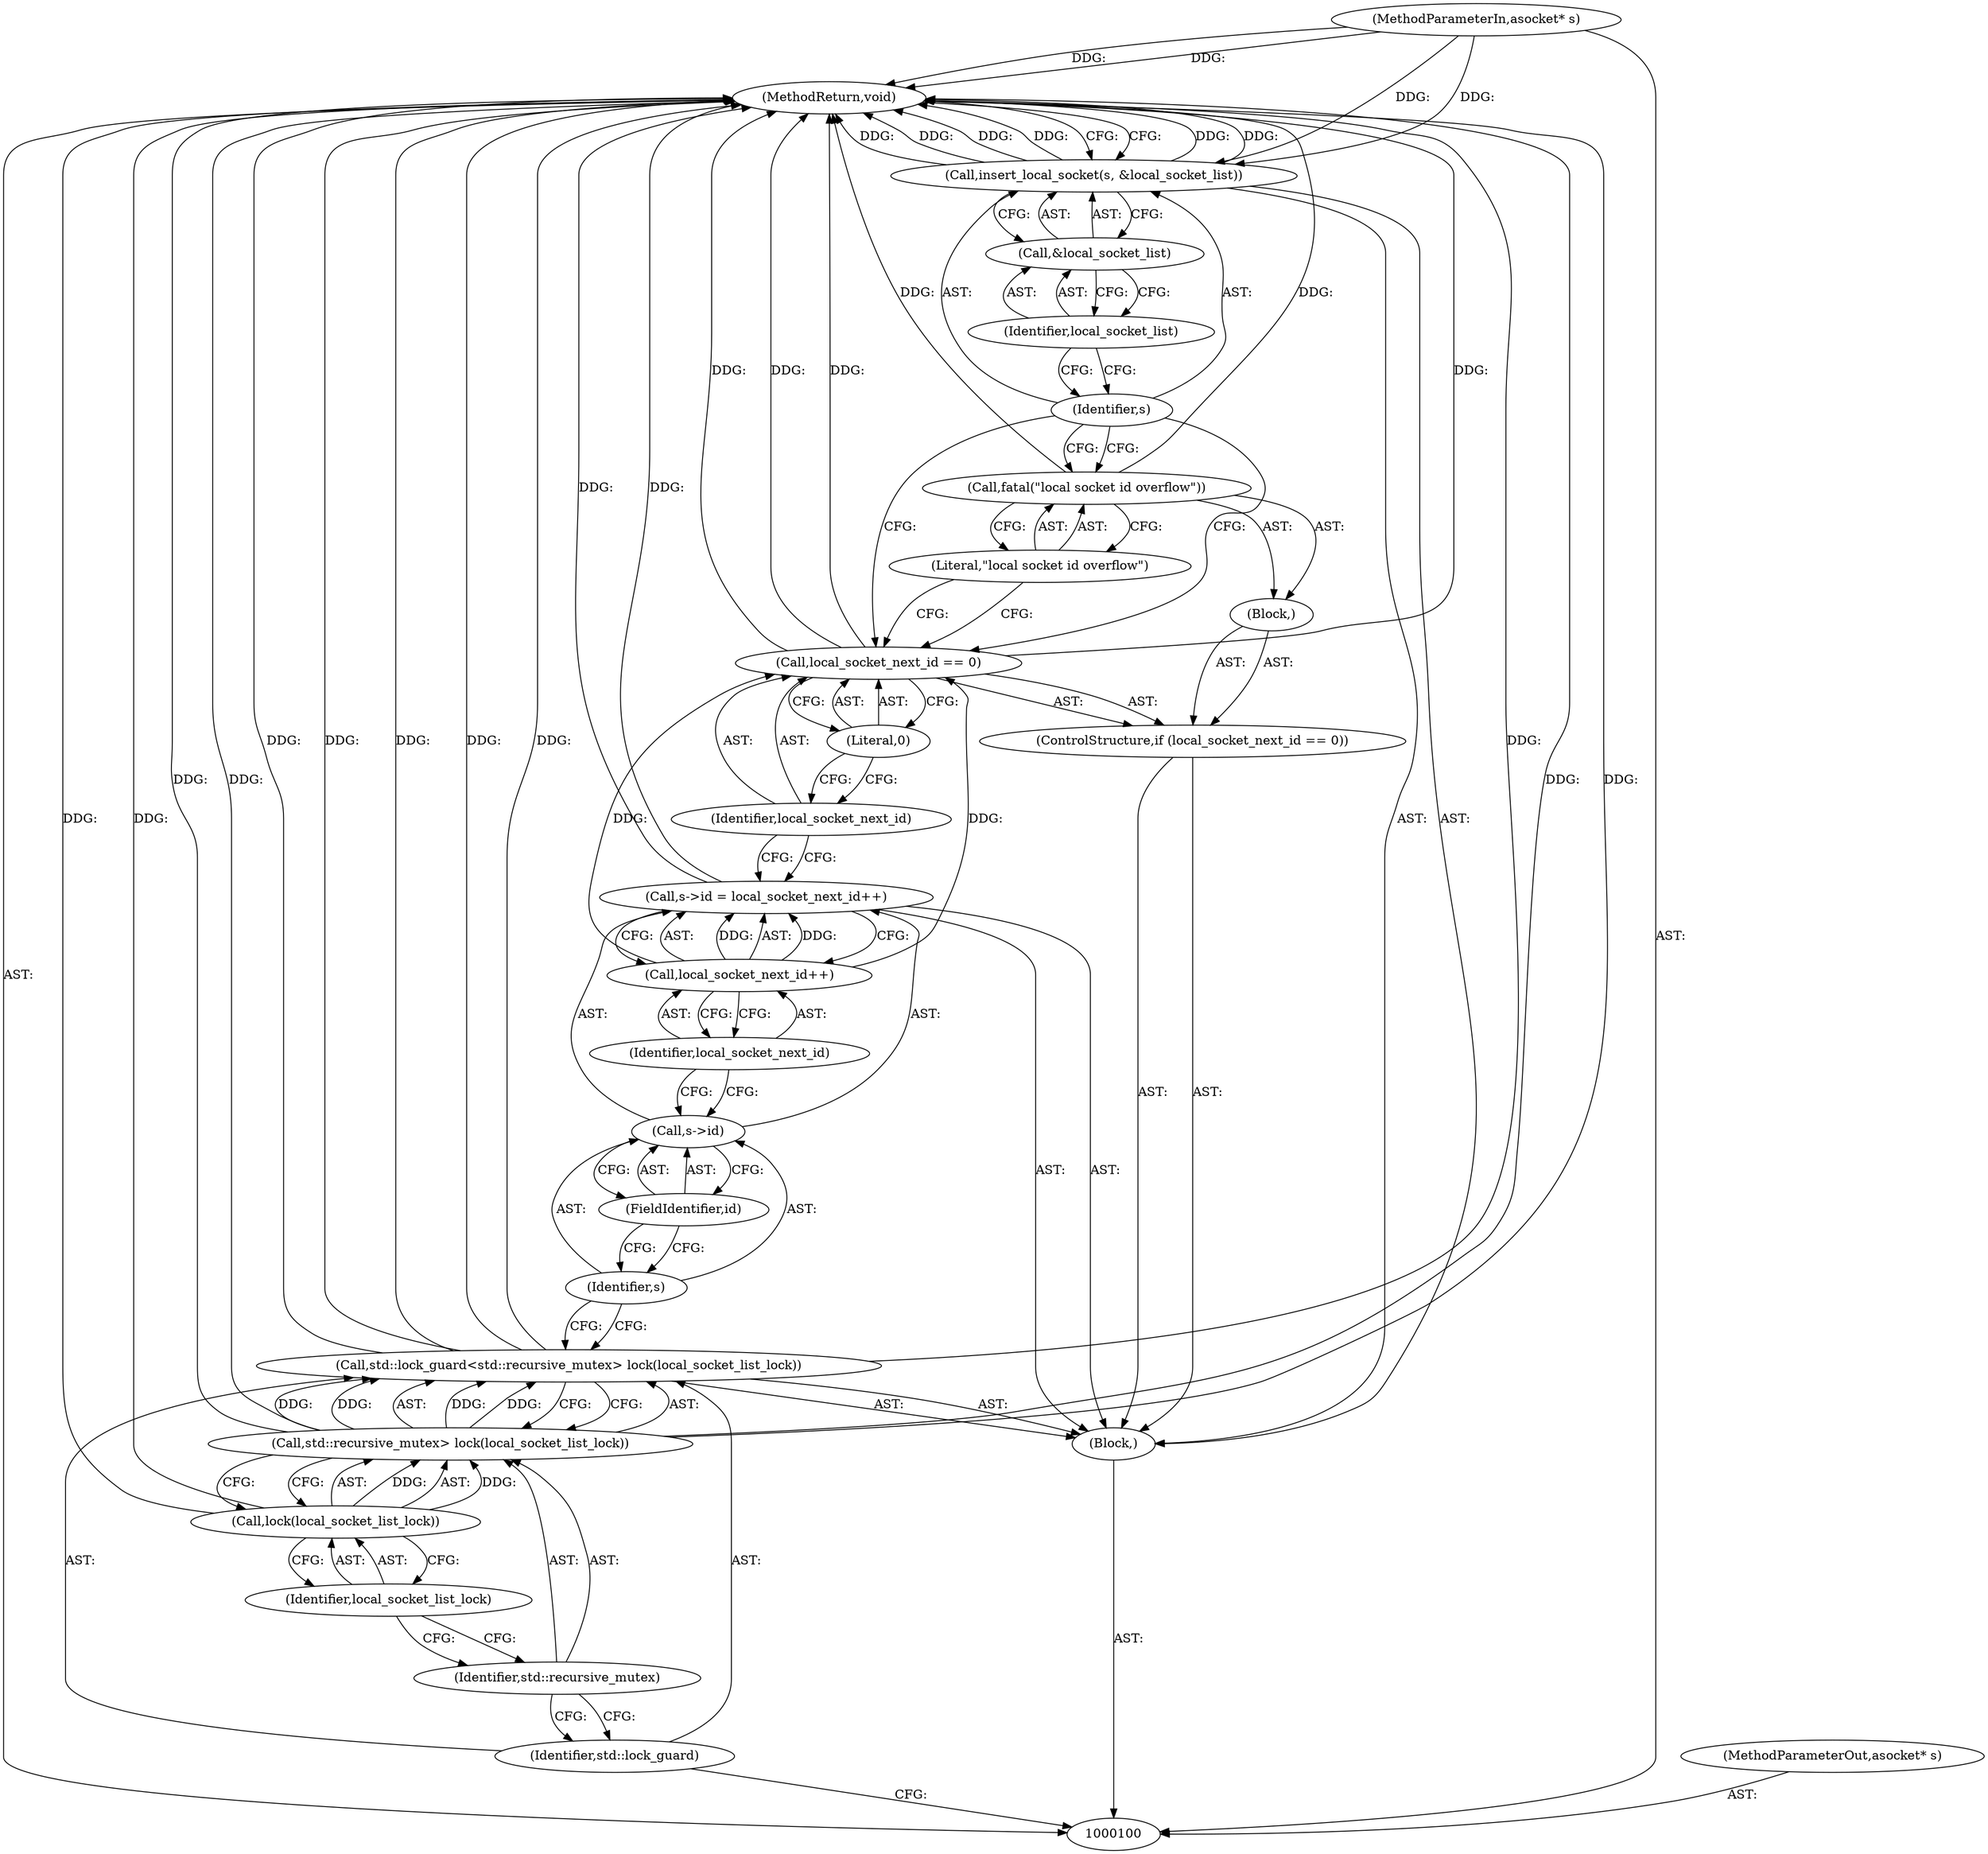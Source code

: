 digraph "0_Android_268068f25673242d1d5130d96202d3288c91b700_1" {
"1000126" [label="(MethodReturn,void)"];
"1000101" [label="(MethodParameterIn,asocket* s)"];
"1000179" [label="(MethodParameterOut,asocket* s)"];
"1000102" [label="(Block,)"];
"1000123" [label="(Identifier,s)"];
"1000124" [label="(Call,&local_socket_list)"];
"1000125" [label="(Identifier,local_socket_list)"];
"1000122" [label="(Call,insert_local_socket(s, &local_socket_list))"];
"1000105" [label="(Call,std::recursive_mutex> lock(local_socket_list_lock))"];
"1000106" [label="(Identifier,std::recursive_mutex)"];
"1000103" [label="(Call,std::lock_guard<std::recursive_mutex> lock(local_socket_list_lock))"];
"1000104" [label="(Identifier,std::lock_guard)"];
"1000107" [label="(Call,lock(local_socket_list_lock))"];
"1000108" [label="(Identifier,local_socket_list_lock)"];
"1000113" [label="(Call,local_socket_next_id++)"];
"1000114" [label="(Identifier,local_socket_next_id)"];
"1000109" [label="(Call,s->id = local_socket_next_id++)"];
"1000110" [label="(Call,s->id)"];
"1000111" [label="(Identifier,s)"];
"1000112" [label="(FieldIdentifier,id)"];
"1000118" [label="(Literal,0)"];
"1000119" [label="(Block,)"];
"1000115" [label="(ControlStructure,if (local_socket_next_id == 0))"];
"1000116" [label="(Call,local_socket_next_id == 0)"];
"1000117" [label="(Identifier,local_socket_next_id)"];
"1000121" [label="(Literal,\"local socket id overflow\")"];
"1000120" [label="(Call,fatal(\"local socket id overflow\"))"];
"1000126" -> "1000100"  [label="AST: "];
"1000126" -> "1000122"  [label="CFG: "];
"1000116" -> "1000126"  [label="DDG: "];
"1000116" -> "1000126"  [label="DDG: "];
"1000107" -> "1000126"  [label="DDG: "];
"1000105" -> "1000126"  [label="DDG: "];
"1000105" -> "1000126"  [label="DDG: "];
"1000103" -> "1000126"  [label="DDG: "];
"1000103" -> "1000126"  [label="DDG: "];
"1000103" -> "1000126"  [label="DDG: "];
"1000122" -> "1000126"  [label="DDG: "];
"1000122" -> "1000126"  [label="DDG: "];
"1000122" -> "1000126"  [label="DDG: "];
"1000101" -> "1000126"  [label="DDG: "];
"1000109" -> "1000126"  [label="DDG: "];
"1000120" -> "1000126"  [label="DDG: "];
"1000101" -> "1000100"  [label="AST: "];
"1000101" -> "1000126"  [label="DDG: "];
"1000101" -> "1000122"  [label="DDG: "];
"1000179" -> "1000100"  [label="AST: "];
"1000102" -> "1000100"  [label="AST: "];
"1000103" -> "1000102"  [label="AST: "];
"1000109" -> "1000102"  [label="AST: "];
"1000115" -> "1000102"  [label="AST: "];
"1000122" -> "1000102"  [label="AST: "];
"1000123" -> "1000122"  [label="AST: "];
"1000123" -> "1000120"  [label="CFG: "];
"1000123" -> "1000116"  [label="CFG: "];
"1000125" -> "1000123"  [label="CFG: "];
"1000124" -> "1000122"  [label="AST: "];
"1000124" -> "1000125"  [label="CFG: "];
"1000125" -> "1000124"  [label="AST: "];
"1000122" -> "1000124"  [label="CFG: "];
"1000125" -> "1000124"  [label="AST: "];
"1000125" -> "1000123"  [label="CFG: "];
"1000124" -> "1000125"  [label="CFG: "];
"1000122" -> "1000102"  [label="AST: "];
"1000122" -> "1000124"  [label="CFG: "];
"1000123" -> "1000122"  [label="AST: "];
"1000124" -> "1000122"  [label="AST: "];
"1000126" -> "1000122"  [label="CFG: "];
"1000122" -> "1000126"  [label="DDG: "];
"1000122" -> "1000126"  [label="DDG: "];
"1000122" -> "1000126"  [label="DDG: "];
"1000101" -> "1000122"  [label="DDG: "];
"1000105" -> "1000103"  [label="AST: "];
"1000105" -> "1000107"  [label="CFG: "];
"1000106" -> "1000105"  [label="AST: "];
"1000107" -> "1000105"  [label="AST: "];
"1000103" -> "1000105"  [label="CFG: "];
"1000105" -> "1000126"  [label="DDG: "];
"1000105" -> "1000126"  [label="DDG: "];
"1000105" -> "1000103"  [label="DDG: "];
"1000105" -> "1000103"  [label="DDG: "];
"1000107" -> "1000105"  [label="DDG: "];
"1000106" -> "1000105"  [label="AST: "];
"1000106" -> "1000104"  [label="CFG: "];
"1000108" -> "1000106"  [label="CFG: "];
"1000103" -> "1000102"  [label="AST: "];
"1000103" -> "1000105"  [label="CFG: "];
"1000104" -> "1000103"  [label="AST: "];
"1000105" -> "1000103"  [label="AST: "];
"1000111" -> "1000103"  [label="CFG: "];
"1000103" -> "1000126"  [label="DDG: "];
"1000103" -> "1000126"  [label="DDG: "];
"1000103" -> "1000126"  [label="DDG: "];
"1000105" -> "1000103"  [label="DDG: "];
"1000105" -> "1000103"  [label="DDG: "];
"1000104" -> "1000103"  [label="AST: "];
"1000104" -> "1000100"  [label="CFG: "];
"1000106" -> "1000104"  [label="CFG: "];
"1000107" -> "1000105"  [label="AST: "];
"1000107" -> "1000108"  [label="CFG: "];
"1000108" -> "1000107"  [label="AST: "];
"1000105" -> "1000107"  [label="CFG: "];
"1000107" -> "1000126"  [label="DDG: "];
"1000107" -> "1000105"  [label="DDG: "];
"1000108" -> "1000107"  [label="AST: "];
"1000108" -> "1000106"  [label="CFG: "];
"1000107" -> "1000108"  [label="CFG: "];
"1000113" -> "1000109"  [label="AST: "];
"1000113" -> "1000114"  [label="CFG: "];
"1000114" -> "1000113"  [label="AST: "];
"1000109" -> "1000113"  [label="CFG: "];
"1000113" -> "1000109"  [label="DDG: "];
"1000113" -> "1000116"  [label="DDG: "];
"1000114" -> "1000113"  [label="AST: "];
"1000114" -> "1000110"  [label="CFG: "];
"1000113" -> "1000114"  [label="CFG: "];
"1000109" -> "1000102"  [label="AST: "];
"1000109" -> "1000113"  [label="CFG: "];
"1000110" -> "1000109"  [label="AST: "];
"1000113" -> "1000109"  [label="AST: "];
"1000117" -> "1000109"  [label="CFG: "];
"1000109" -> "1000126"  [label="DDG: "];
"1000113" -> "1000109"  [label="DDG: "];
"1000110" -> "1000109"  [label="AST: "];
"1000110" -> "1000112"  [label="CFG: "];
"1000111" -> "1000110"  [label="AST: "];
"1000112" -> "1000110"  [label="AST: "];
"1000114" -> "1000110"  [label="CFG: "];
"1000111" -> "1000110"  [label="AST: "];
"1000111" -> "1000103"  [label="CFG: "];
"1000112" -> "1000111"  [label="CFG: "];
"1000112" -> "1000110"  [label="AST: "];
"1000112" -> "1000111"  [label="CFG: "];
"1000110" -> "1000112"  [label="CFG: "];
"1000118" -> "1000116"  [label="AST: "];
"1000118" -> "1000117"  [label="CFG: "];
"1000116" -> "1000118"  [label="CFG: "];
"1000119" -> "1000115"  [label="AST: "];
"1000120" -> "1000119"  [label="AST: "];
"1000115" -> "1000102"  [label="AST: "];
"1000116" -> "1000115"  [label="AST: "];
"1000119" -> "1000115"  [label="AST: "];
"1000116" -> "1000115"  [label="AST: "];
"1000116" -> "1000118"  [label="CFG: "];
"1000117" -> "1000116"  [label="AST: "];
"1000118" -> "1000116"  [label="AST: "];
"1000121" -> "1000116"  [label="CFG: "];
"1000123" -> "1000116"  [label="CFG: "];
"1000116" -> "1000126"  [label="DDG: "];
"1000116" -> "1000126"  [label="DDG: "];
"1000113" -> "1000116"  [label="DDG: "];
"1000117" -> "1000116"  [label="AST: "];
"1000117" -> "1000109"  [label="CFG: "];
"1000118" -> "1000117"  [label="CFG: "];
"1000121" -> "1000120"  [label="AST: "];
"1000121" -> "1000116"  [label="CFG: "];
"1000120" -> "1000121"  [label="CFG: "];
"1000120" -> "1000119"  [label="AST: "];
"1000120" -> "1000121"  [label="CFG: "];
"1000121" -> "1000120"  [label="AST: "];
"1000123" -> "1000120"  [label="CFG: "];
"1000120" -> "1000126"  [label="DDG: "];
}
